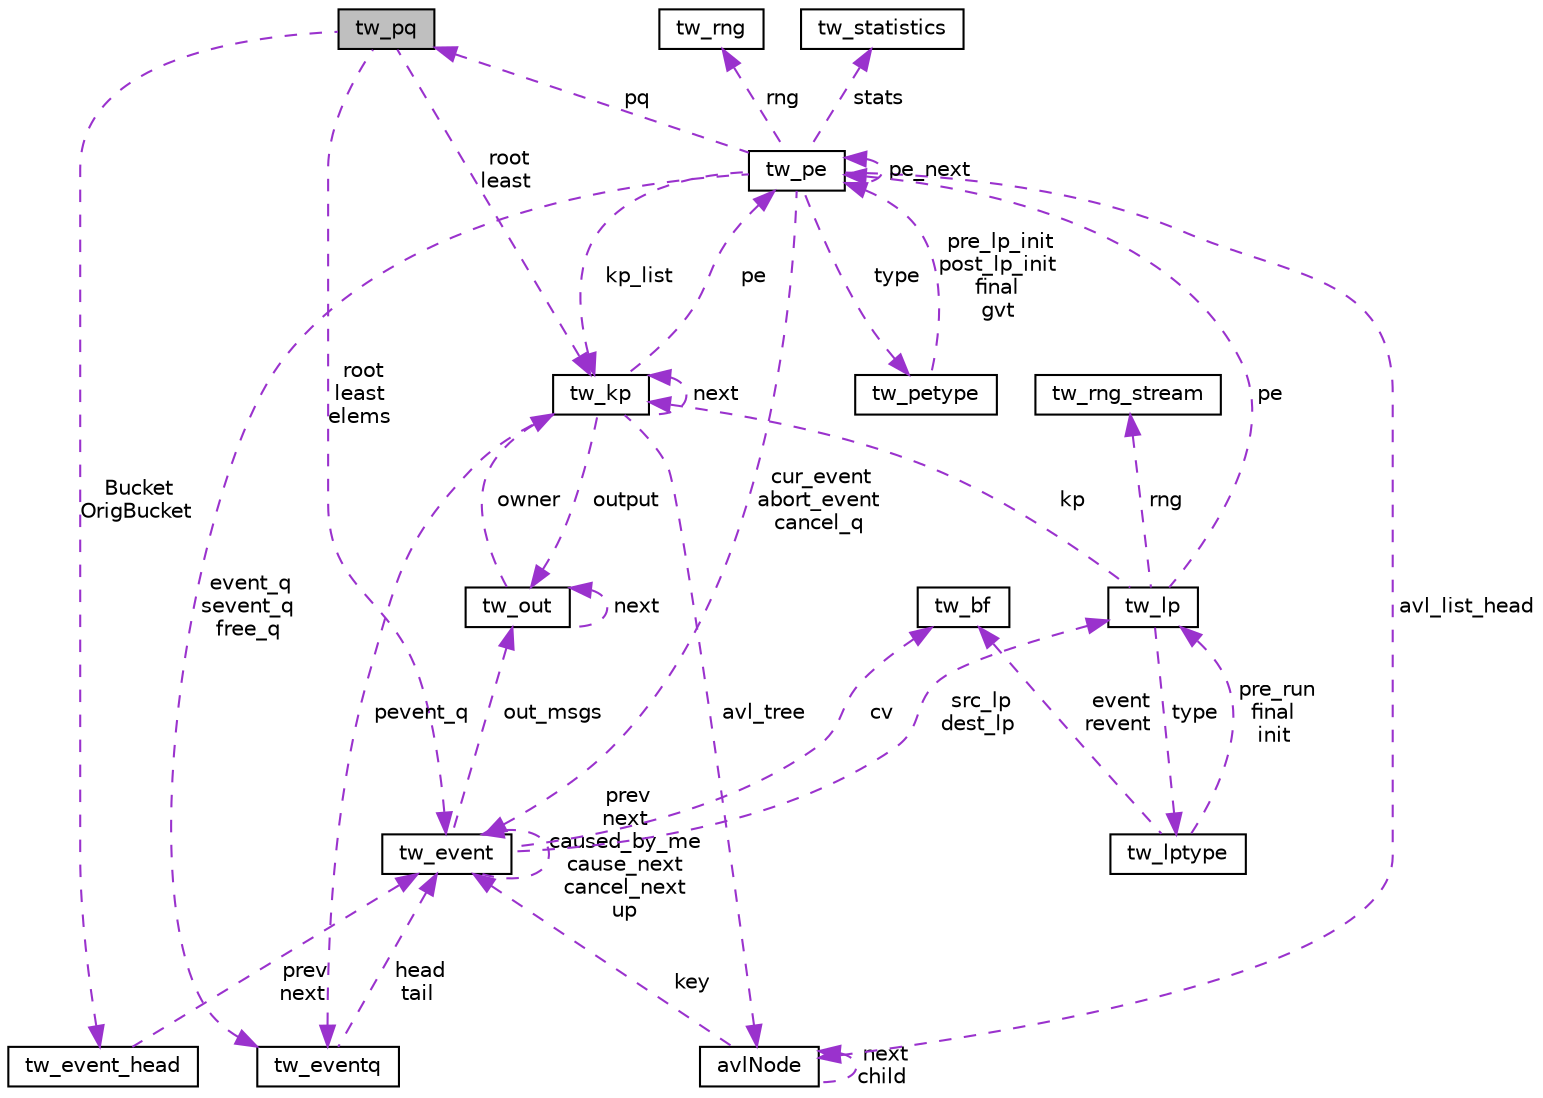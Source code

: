 digraph G
{
  edge [fontname="Helvetica",fontsize="10",labelfontname="Helvetica",labelfontsize="10"];
  node [fontname="Helvetica",fontsize="10",shape=record];
  Node1 [label="tw_pq",height=0.2,width=0.4,color="black", fillcolor="grey75", style="filled" fontcolor="black"];
  Node2 -> Node1 [dir="back",color="darkorchid3",fontsize="10",style="dashed",label=" Bucket\nOrigBucket" ,fontname="Helvetica"];
  Node2 [label="tw_event_head",height=0.2,width=0.4,color="black", fillcolor="white", style="filled",URL="$structtw__event__head.html"];
  Node3 -> Node2 [dir="back",color="darkorchid3",fontsize="10",style="dashed",label=" prev\nnext" ,fontname="Helvetica"];
  Node3 [label="tw_event",height=0.2,width=0.4,color="black", fillcolor="white", style="filled",URL="$structtw__event.html",tooltip="Event Stucture."];
  Node4 -> Node3 [dir="back",color="darkorchid3",fontsize="10",style="dashed",label=" out_msgs" ,fontname="Helvetica"];
  Node4 [label="tw_out",height=0.2,width=0.4,color="black", fillcolor="white", style="filled",URL="$structtw__out.html",tooltip="Rollback-aware output mechanism."];
  Node4 -> Node4 [dir="back",color="darkorchid3",fontsize="10",style="dashed",label=" next" ,fontname="Helvetica"];
  Node5 -> Node4 [dir="back",color="darkorchid3",fontsize="10",style="dashed",label=" owner" ,fontname="Helvetica"];
  Node5 [label="tw_kp",height=0.2,width=0.4,color="black", fillcolor="white", style="filled",URL="$structtw__kp.html"];
  Node6 -> Node5 [dir="back",color="darkorchid3",fontsize="10",style="dashed",label=" pevent_q" ,fontname="Helvetica"];
  Node6 [label="tw_eventq",height=0.2,width=0.4,color="black", fillcolor="white", style="filled",URL="$structtw__eventq.html"];
  Node3 -> Node6 [dir="back",color="darkorchid3",fontsize="10",style="dashed",label=" head\ntail" ,fontname="Helvetica"];
  Node4 -> Node5 [dir="back",color="darkorchid3",fontsize="10",style="dashed",label=" output" ,fontname="Helvetica"];
  Node7 -> Node5 [dir="back",color="darkorchid3",fontsize="10",style="dashed",label=" avl_tree" ,fontname="Helvetica"];
  Node7 [label="avlNode",height=0.2,width=0.4,color="black", fillcolor="white", style="filled",URL="$structavlNode.html"];
  Node7 -> Node7 [dir="back",color="darkorchid3",fontsize="10",style="dashed",label=" next\nchild" ,fontname="Helvetica"];
  Node3 -> Node7 [dir="back",color="darkorchid3",fontsize="10",style="dashed",label=" key" ,fontname="Helvetica"];
  Node5 -> Node5 [dir="back",color="darkorchid3",fontsize="10",style="dashed",label=" next" ,fontname="Helvetica"];
  Node8 -> Node5 [dir="back",color="darkorchid3",fontsize="10",style="dashed",label=" pe" ,fontname="Helvetica"];
  Node8 [label="tw_pe",height=0.2,width=0.4,color="black", fillcolor="white", style="filled",URL="$structtw__pe.html",tooltip="Holds the entire PE state."];
  Node6 -> Node8 [dir="back",color="darkorchid3",fontsize="10",style="dashed",label=" event_q\nsevent_q\nfree_q" ,fontname="Helvetica"];
  Node9 -> Node8 [dir="back",color="darkorchid3",fontsize="10",style="dashed",label=" stats" ,fontname="Helvetica"];
  Node9 [label="tw_statistics",height=0.2,width=0.4,color="black", fillcolor="white", style="filled",URL="$structtw__statistics.html",tooltip="Statistics tallied over the duration of the simulation."];
  Node10 -> Node8 [dir="back",color="darkorchid3",fontsize="10",style="dashed",label=" type" ,fontname="Helvetica"];
  Node10 [label="tw_petype",height=0.2,width=0.4,color="black", fillcolor="white", style="filled",URL="$structtw__petype.html",tooltip="Virtual Functions for per PE ops."];
  Node8 -> Node10 [dir="back",color="darkorchid3",fontsize="10",style="dashed",label=" pre_lp_init\npost_lp_init\nfinal\ngvt" ,fontname="Helvetica"];
  Node7 -> Node8 [dir="back",color="darkorchid3",fontsize="10",style="dashed",label=" avl_list_head" ,fontname="Helvetica"];
  Node1 -> Node8 [dir="back",color="darkorchid3",fontsize="10",style="dashed",label=" pq" ,fontname="Helvetica"];
  Node3 -> Node8 [dir="back",color="darkorchid3",fontsize="10",style="dashed",label=" cur_event\nabort_event\ncancel_q" ,fontname="Helvetica"];
  Node5 -> Node8 [dir="back",color="darkorchid3",fontsize="10",style="dashed",label=" kp_list" ,fontname="Helvetica"];
  Node8 -> Node8 [dir="back",color="darkorchid3",fontsize="10",style="dashed",label=" pe_next" ,fontname="Helvetica"];
  Node11 -> Node8 [dir="back",color="darkorchid3",fontsize="10",style="dashed",label=" rng" ,fontname="Helvetica"];
  Node11 [label="tw_rng",height=0.2,width=0.4,color="black", fillcolor="white", style="filled",URL="$structtw__rng.html"];
  Node12 -> Node3 [dir="back",color="darkorchid3",fontsize="10",style="dashed",label=" src_lp\ndest_lp" ,fontname="Helvetica"];
  Node12 [label="tw_lp",height=0.2,width=0.4,color="black", fillcolor="white", style="filled",URL="$structtw__lp.html",tooltip="LP State Structure."];
  Node13 -> Node12 [dir="back",color="darkorchid3",fontsize="10",style="dashed",label=" rng" ,fontname="Helvetica"];
  Node13 [label="tw_rng_stream",height=0.2,width=0.4,color="black", fillcolor="white", style="filled",URL="$structtw__rng__stream.html"];
  Node14 -> Node12 [dir="back",color="darkorchid3",fontsize="10",style="dashed",label=" type" ,fontname="Helvetica"];
  Node14 [label="tw_lptype",height=0.2,width=0.4,color="black", fillcolor="white", style="filled",URL="$structtw__lptype.html",tooltip="Function Pointers for ROSS Event Handlers."];
  Node15 -> Node14 [dir="back",color="darkorchid3",fontsize="10",style="dashed",label=" event\nrevent" ,fontname="Helvetica"];
  Node15 [label="tw_bf",height=0.2,width=0.4,color="black", fillcolor="white", style="filled",URL="$structtw__bf.html",tooltip="Reverse Computation Bitfield."];
  Node12 -> Node14 [dir="back",color="darkorchid3",fontsize="10",style="dashed",label=" pre_run\nfinal\ninit" ,fontname="Helvetica"];
  Node5 -> Node12 [dir="back",color="darkorchid3",fontsize="10",style="dashed",label=" kp" ,fontname="Helvetica"];
  Node8 -> Node12 [dir="back",color="darkorchid3",fontsize="10",style="dashed",label=" pe" ,fontname="Helvetica"];
  Node15 -> Node3 [dir="back",color="darkorchid3",fontsize="10",style="dashed",label=" cv" ,fontname="Helvetica"];
  Node3 -> Node3 [dir="back",color="darkorchid3",fontsize="10",style="dashed",label=" prev\nnext\ncaused_by_me\ncause_next\ncancel_next\nup" ,fontname="Helvetica"];
  Node3 -> Node1 [dir="back",color="darkorchid3",fontsize="10",style="dashed",label=" root\nleast\nelems" ,fontname="Helvetica"];
  Node5 -> Node1 [dir="back",color="darkorchid3",fontsize="10",style="dashed",label=" root\nleast" ,fontname="Helvetica"];
}
